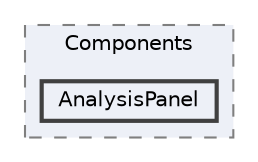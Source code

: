 digraph "Web/Modules/EleWise.ELMA.KPI.Web/Components/AnalysisPanel"
{
 // LATEX_PDF_SIZE
  bgcolor="transparent";
  edge [fontname=Helvetica,fontsize=10,labelfontname=Helvetica,labelfontsize=10];
  node [fontname=Helvetica,fontsize=10,shape=box,height=0.2,width=0.4];
  compound=true
  subgraph clusterdir_536987b862abd184e6df0acc25cea9ff {
    graph [ bgcolor="#edf0f7", pencolor="grey50", label="Components", fontname=Helvetica,fontsize=10 style="filled,dashed", URL="dir_536987b862abd184e6df0acc25cea9ff.html",tooltip=""]
  dir_05afb0913410d1556b7b883940875631 [label="AnalysisPanel", fillcolor="#edf0f7", color="grey25", style="filled,bold", URL="dir_05afb0913410d1556b7b883940875631.html",tooltip=""];
  }
}
